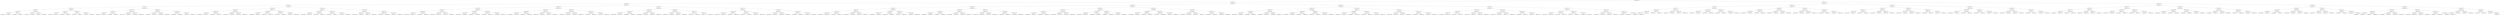 digraph G{
3727359 [label="Node{data=[7551, 7551]}"]
3727359 -> 803399547
803399547 [label="Node{data=[4433, 4433]}"]
803399547 -> 602924861
602924861 [label="Node{data=[2299, 2299]}"]
602924861 -> 245677865
245677865 [label="Node{data=[2044, 2044]}"]
245677865 -> 1218792997
1218792997 [label="Node{data=[817, 817]}"]
1218792997 -> 1891934581
1891934581 [label="Node{data=[740, 740]}"]
1891934581 -> 751724127
751724127 [label="Node{data=[732, 732]}"]
751724127 -> 121162008
121162008 [label="Node{data=[728, 728]}"]
121162008 -> 1703832508
1703832508 [label="Node{data=[726, 726]}"]
1703832508 -> 815051121
815051121 [label="Node{data=[720, 720]}"]
1703832508 -> 1865930146
1865930146 [label="Node{data=[727, 727]}"]
121162008 -> 772186453
772186453 [label="Node{data=[730, 730]}"]
772186453 -> 943979682
943979682 [label="Node{data=[729, 729]}"]
772186453 -> 768200162
768200162 [label="Node{data=[731, 731]}"]
751724127 -> 2088933180
2088933180 [label="Node{data=[736, 736]}"]
2088933180 -> 1737854448
1737854448 [label="Node{data=[734, 734]}"]
1737854448 -> 1083497292
1083497292 [label="Node{data=[733, 733]}"]
1737854448 -> 592554081
592554081 [label="Node{data=[735, 735]}"]
2088933180 -> 1266868288
1266868288 [label="Node{data=[738, 738]}"]
1266868288 -> 3346125
3346125 [label="Node{data=[737, 737]}"]
1266868288 -> 1721494332
1721494332 [label="Node{data=[739, 739]}"]
1891934581 -> 1210537262
1210537262 [label="Node{data=[809, 809]}"]
1210537262 -> 343616650
343616650 [label="Node{data=[778, 778]}"]
343616650 -> 203820462
203820462 [label="Node{data=[742, 742]}"]
203820462 -> 895337757
895337757 [label="Node{data=[741, 741]}"]
203820462 -> 1193375933
1193375933 [label="Node{data=[747, 747]}"]
343616650 -> 183702447
183702447 [label="Node{data=[785, 785]}"]
183702447 -> 914633762
914633762 [label="Node{data=[781, 781]}"]
183702447 -> 1839889090
1839889090 [label="Node{data=[808, 808]}"]
1210537262 -> 553784154
553784154 [label="Node{data=[813, 813]}"]
553784154 -> 863896254
863896254 [label="Node{data=[811, 811]}"]
863896254 -> 617354711
617354711 [label="Node{data=[810, 810]}"]
863896254 -> 437127142
437127142 [label="Node{data=[812, 812]}"]
553784154 -> 723996478
723996478 [label="Node{data=[815, 815]}"]
723996478 -> 1745867542
1745867542 [label="Node{data=[814, 814]}"]
723996478 -> 740888941
740888941 [label="Node{data=[816, 816]}"]
1218792997 -> 1190269497
1190269497 [label="Node{data=[1732, 1732]}"]
1190269497 -> 1472064358
1472064358 [label="Node{data=[1160, 1160]}"]
1472064358 -> 1094452708
1094452708 [label="Node{data=[821, 821]}"]
1094452708 -> 637191895
637191895 [label="Node{data=[819, 819]}"]
637191895 -> 1942973323
1942973323 [label="Node{data=[818, 818]}"]
637191895 -> 1259423823
1259423823 [label="Node{data=[820, 820]}"]
1094452708 -> 1780705260
1780705260 [label="Node{data=[846, 846]}"]
1780705260 -> 429705217
429705217 [label="Node{data=[826, 826]}"]
1780705260 -> 294091658
294091658 [label="Node{data=[849, 849]}"]
1472064358 -> 1351948997
1351948997 [label="Node{data=[1388, 1388]}"]
1351948997 -> 561515324
561515324 [label="Node{data=[1216, 1216]}"]
561515324 -> 1591411666
1591411666 [label="Node{data=[1172, 1172]}"]
561515324 -> 1957324968
1957324968 [label="Node{data=[1363, 1363]}"]
1351948997 -> 202442698
202442698 [label="Node{data=[1490, 1490]}"]
202442698 -> 1834077343
1834077343 [label="Node{data=[1439, 1439]}"]
202442698 -> 1804769140
1804769140 [label="Node{data=[1529, 1529]}"]
1190269497 -> 1289379206
1289379206 [label="Node{data=[2036, 2036]}"]
1289379206 -> 1215380608
1215380608 [label="Node{data=[2032, 2032]}"]
1215380608 -> 732378149
732378149 [label="Node{data=[1874, 1874]}"]
732378149 -> 1416707858
1416707858 [label="Node{data=[1808, 1808]}"]
732378149 -> 1247374967
1247374967 [label="Node{data=[2024, 2024]}"]
1215380608 -> 185454208
185454208 [label="Node{data=[2034, 2034]}"]
185454208 -> 429508056
429508056 [label="Node{data=[2033, 2033]}"]
185454208 -> 1154342998
1154342998 [label="Node{data=[2035, 2035]}"]
1289379206 -> 1164313710
1164313710 [label="Node{data=[2040, 2040]}"]
1164313710 -> 553302924
553302924 [label="Node{data=[2038, 2038]}"]
553302924 -> 2006588750
2006588750 [label="Node{data=[2037, 2037]}"]
553302924 -> 1560186043
1560186043 [label="Node{data=[2039, 2039]}"]
1164313710 -> 701408830
701408830 [label="Node{data=[2042, 2042]}"]
701408830 -> 1553813072
1553813072 [label="Node{data=[2041, 2041]}"]
701408830 -> 2068465888
2068465888 [label="Node{data=[2043, 2043]}"]
245677865 -> 1408862310
1408862310 [label="Node{data=[2085, 2085]}"]
1408862310 -> 265956209
265956209 [label="Node{data=[2060, 2060]}"]
265956209 -> 956504852
956504852 [label="Node{data=[2052, 2052]}"]
956504852 -> 271010204
271010204 [label="Node{data=[2048, 2048]}"]
271010204 -> 251812166
251812166 [label="Node{data=[2046, 2046]}"]
251812166 -> 1373469300
1373469300 [label="Node{data=[2045, 2045]}"]
251812166 -> 1889997024
1889997024 [label="Node{data=[2047, 2047]}"]
271010204 -> 1516686529
1516686529 [label="Node{data=[2050, 2050]}"]
1516686529 -> 1202939554
1202939554 [label="Node{data=[2049, 2049]}"]
1516686529 -> 2097658618
2097658618 [label="Node{data=[2051, 2051]}"]
956504852 -> 904893866
904893866 [label="Node{data=[2056, 2056]}"]
904893866 -> 1501779730
1501779730 [label="Node{data=[2054, 2054]}"]
1501779730 -> 98151670
98151670 [label="Node{data=[2053, 2053]}"]
1501779730 -> 1170802397
1170802397 [label="Node{data=[2055, 2055]}"]
904893866 -> 214075659
214075659 [label="Node{data=[2058, 2058]}"]
214075659 -> 1337619526
1337619526 [label="Node{data=[2057, 2057]}"]
214075659 -> 122478427
122478427 [label="Node{data=[2059, 2059]}"]
265956209 -> 180276865
180276865 [label="Node{data=[2077, 2077]}"]
180276865 -> 304911372
304911372 [label="Node{data=[2064, 2064]}"]
304911372 -> 245942859
245942859 [label="Node{data=[2062, 2062]}"]
245942859 -> 1870621378
1870621378 [label="Node{data=[2061, 2061]}"]
245942859 -> 323582826
323582826 [label="Node{data=[2063, 2063]}"]
304911372 -> 1706230267
1706230267 [label="Node{data=[2075, 2075]}"]
1706230267 -> 763454868
763454868 [label="Node{data=[2074, 2074]}"]
1706230267 -> 968631196
968631196 [label="Node{data=[2076, 2076]}"]
180276865 -> 1635159530
1635159530 [label="Node{data=[2081, 2081]}"]
1635159530 -> 473429222
473429222 [label="Node{data=[2079, 2079]}"]
473429222 -> 977051441
977051441 [label="Node{data=[2078, 2078]}"]
473429222 -> 1657072425
1657072425 [label="Node{data=[2080, 2080]}"]
1635159530 -> 931672902
931672902 [label="Node{data=[2083, 2083]}"]
931672902 -> 347828629
347828629 [label="Node{data=[2082, 2082]}"]
931672902 -> 1243652388
1243652388 [label="Node{data=[2084, 2084]}"]
1408862310 -> 259561194
259561194 [label="Node{data=[2132, 2132]}"]
259561194 -> 2040305216
2040305216 [label="Node{data=[2124, 2124]}"]
2040305216 -> 912553791
912553791 [label="Node{data=[2089, 2089]}"]
912553791 -> 2030225750
2030225750 [label="Node{data=[2087, 2087]}"]
2030225750 -> 847699802
847699802 [label="Node{data=[2086, 2086]}"]
2030225750 -> 792031708
792031708 [label="Node{data=[2088, 2088]}"]
912553791 -> 981280394
981280394 [label="Node{data=[2122, 2122]}"]
981280394 -> 1440350442
1440350442 [label="Node{data=[2108, 2108]}"]
981280394 -> 1361213700
1361213700 [label="Node{data=[2123, 2123]}"]
2040305216 -> 1427982701
1427982701 [label="Node{data=[2128, 2128]}"]
1427982701 -> 101153842
101153842 [label="Node{data=[2126, 2126]}"]
101153842 -> 56619336
56619336 [label="Node{data=[2125, 2125]}"]
101153842 -> 1098338942
1098338942 [label="Node{data=[2127, 2127]}"]
1427982701 -> 2124295452
2124295452 [label="Node{data=[2130, 2130]}"]
2124295452 -> 1128609809
1128609809 [label="Node{data=[2129, 2129]}"]
2124295452 -> 1072448640
1072448640 [label="Node{data=[2131, 2131]}"]
259561194 -> 1156781473
1156781473 [label="Node{data=[2140, 2140]}"]
1156781473 -> 1258956526
1258956526 [label="Node{data=[2136, 2136]}"]
1258956526 -> 560273966
560273966 [label="Node{data=[2134, 2134]}"]
560273966 -> 2087748294
2087748294 [label="Node{data=[2133, 2133]}"]
560273966 -> 552783604
552783604 [label="Node{data=[2135, 2135]}"]
1258956526 -> 987083090
987083090 [label="Node{data=[2138, 2138]}"]
987083090 -> 870873164
870873164 [label="Node{data=[2137, 2137]}"]
987083090 -> 1266068037
1266068037 [label="Node{data=[2139, 2139]}"]
1156781473 -> 2110085297
2110085297 [label="Node{data=[2282, 2282]}"]
2110085297 -> 1787640186
1787640186 [label="Node{data=[2204, 2204]}"]
1787640186 -> 450303615
450303615 [label="Node{data=[2199, 2199]}"]
1787640186 -> 1687004130
1687004130 [label="Node{data=[2259, 2259]}"]
2110085297 -> 861564690
861564690 [label="Node{data=[2297, 2297]}"]
861564690 -> 815777514
815777514 [label="Node{data=[2296, 2296]}"]
861564690 -> 316234344
316234344 [label="Node{data=[2298, 2298]}"]
602924861 -> 465725794
465725794 [label="Node{data=[3044, 3044]}"]
465725794 -> 2063644663
2063644663 [label="Node{data=[2932, 2932]}"]
2063644663 -> 904304363
904304363 [label="Node{data=[2794, 2794]}"]
904304363 -> 1840549925
1840549925 [label="Node{data=[2307, 2307]}"]
1840549925 -> 1698004360
1698004360 [label="Node{data=[2303, 2303]}"]
1698004360 -> 460640726
460640726 [label="Node{data=[2301, 2301]}"]
460640726 -> 446975389
446975389 [label="Node{data=[2300, 2300]}"]
460640726 -> 1406718804
1406718804 [label="Node{data=[2302, 2302]}"]
1698004360 -> 491728282
491728282 [label="Node{data=[2305, 2305]}"]
491728282 -> 537437572
537437572 [label="Node{data=[2304, 2304]}"]
491728282 -> 410569917
410569917 [label="Node{data=[2306, 2306]}"]
1840549925 -> 221245077
221245077 [label="Node{data=[2312, 2312]}"]
221245077 -> 1776820567
1776820567 [label="Node{data=[2309, 2309]}"]
1776820567 -> 212438379
212438379 [label="Node{data=[2308, 2308]}"]
1776820567 -> 1391113575
1391113575 [label="Node{data=[2310, 2310]}"]
221245077 -> 541303529
541303529 [label="Node{data=[2587, 2587]}"]
541303529 -> 143248687
143248687 [label="Node{data=[2370, 2370]}"]
541303529 -> 1208732544
1208732544 [label="Node{data=[2779, 2779]}"]
904304363 -> 1330454123
1330454123 [label="Node{data=[2890, 2890]}"]
1330454123 -> 1923398017
1923398017 [label="Node{data=[2836, 2836]}"]
1923398017 -> 880992847
880992847 [label="Node{data=[2834, 2834]}"]
880992847 -> 574843028
574843028 [label="Node{data=[2795, 2795]}"]
880992847 -> 89822449
89822449 [label="Node{data=[2835, 2835]}"]
1923398017 -> 1382374762
1382374762 [label="Node{data=[2888, 2888]}"]
1382374762 -> 1901481459
1901481459 [label="Node{data=[2860, 2860]}"]
1382374762 -> 1214811269
1214811269 [label="Node{data=[2889, 2889]}"]
1330454123 -> 432301157
432301157 [label="Node{data=[2928, 2928]}"]
432301157 -> 1639113786
1639113786 [label="Node{data=[2926, 2926]}"]
1639113786 -> 575149098
575149098 [label="Node{data=[2919, 2919]}"]
1639113786 -> 776517698
776517698 [label="Node{data=[2927, 2927]}"]
432301157 -> 345314978
345314978 [label="Node{data=[2930, 2930]}"]
345314978 -> 1651553086
1651553086 [label="Node{data=[2929, 2929]}"]
345314978 -> 16454174
16454174 [label="Node{data=[2931, 2931]}"]
2063644663 -> 1796878571
1796878571 [label="Node{data=[3028, 3028]}"]
1796878571 -> 1468406572
1468406572 [label="Node{data=[2940, 2940]}"]
1468406572 -> 814263201
814263201 [label="Node{data=[2936, 2936]}"]
814263201 -> 1748706380
1748706380 [label="Node{data=[2934, 2934]}"]
1748706380 -> 1377619144
1377619144 [label="Node{data=[2933, 2933]}"]
1748706380 -> 899998428
899998428 [label="Node{data=[2935, 2935]}"]
814263201 -> 1074037354
1074037354 [label="Node{data=[2938, 2938]}"]
1074037354 -> 1898760034
1898760034 [label="Node{data=[2937, 2937]}"]
1074037354 -> 1172451075
1172451075 [label="Node{data=[2939, 2939]}"]
1468406572 -> 1472370529
1472370529 [label="Node{data=[2990, 2990]}"]
1472370529 -> 858867745
858867745 [label="Node{data=[2948, 2948]}"]
858867745 -> 615616242
615616242 [label="Node{data=[2941, 2941]}"]
858867745 -> 1887385424
1887385424 [label="Node{data=[2982, 2982]}"]
1472370529 -> 868601761
868601761 [label="Node{data=[3026, 3026]}"]
868601761 -> 168622520
168622520 [label="Node{data=[3017, 3017]}"]
868601761 -> 585248789
585248789 [label="Node{data=[3027, 3027]}"]
1796878571 -> 724457134
724457134 [label="Node{data=[3036, 3036]}"]
724457134 -> 915094701
915094701 [label="Node{data=[3032, 3032]}"]
915094701 -> 1537725181
1537725181 [label="Node{data=[3030, 3030]}"]
1537725181 -> 1752572676
1752572676 [label="Node{data=[3029, 3029]}"]
1537725181 -> 825525122
825525122 [label="Node{data=[3031, 3031]}"]
915094701 -> 1588969309
1588969309 [label="Node{data=[3034, 3034]}"]
1588969309 -> 1004580428
1004580428 [label="Node{data=[3033, 3033]}"]
1588969309 -> 1658311735
1658311735 [label="Node{data=[3035, 3035]}"]
724457134 -> 2003465084
2003465084 [label="Node{data=[3040, 3040]}"]
2003465084 -> 72770971
72770971 [label="Node{data=[3038, 3038]}"]
72770971 -> 981088659
981088659 [label="Node{data=[3037, 3037]}"]
72770971 -> 1716532359
1716532359 [label="Node{data=[3039, 3039]}"]
2003465084 -> 1116031650
1116031650 [label="Node{data=[3042, 3042]}"]
1116031650 -> 1967691220
1967691220 [label="Node{data=[3041, 3041]}"]
1116031650 -> 513117263
513117263 [label="Node{data=[3043, 3043]}"]
465725794 -> 2030466838
2030466838 [label="Node{data=[3777, 3777]}"]
2030466838 -> 289338062
289338062 [label="Node{data=[3060, 3060]}"]
289338062 -> 552153864
552153864 [label="Node{data=[3052, 3052]}"]
552153864 -> 313271470
313271470 [label="Node{data=[3048, 3048]}"]
313271470 -> 1482186538
1482186538 [label="Node{data=[3046, 3046]}"]
1482186538 -> 1050050157
1050050157 [label="Node{data=[3045, 3045]}"]
1482186538 -> 1460566980
1460566980 [label="Node{data=[3047, 3047]}"]
313271470 -> 620018911
620018911 [label="Node{data=[3050, 3050]}"]
620018911 -> 1053754980
1053754980 [label="Node{data=[3049, 3049]}"]
620018911 -> 858223302
858223302 [label="Node{data=[3051, 3051]}"]
552153864 -> 391376701
391376701 [label="Node{data=[3056, 3056]}"]
391376701 -> 373341004
373341004 [label="Node{data=[3054, 3054]}"]
373341004 -> 1358586822
1358586822 [label="Node{data=[3053, 3053]}"]
373341004 -> 1489214045
1489214045 [label="Node{data=[3055, 3055]}"]
391376701 -> 1348578431
1348578431 [label="Node{data=[3058, 3058]}"]
1348578431 -> 1139337188
1139337188 [label="Node{data=[3057, 3057]}"]
1348578431 -> 1083136012
1083136012 [label="Node{data=[3059, 3059]}"]
289338062 -> 73016114
73016114 [label="Node{data=[3769, 3769]}"]
73016114 -> 1493530002
1493530002 [label="Node{data=[3391, 3391]}"]
1493530002 -> 1574334097
1574334097 [label="Node{data=[3172, 3172]}"]
1574334097 -> 1730351647
1730351647 [label="Node{data=[3061, 3061]}"]
1574334097 -> 850787962
850787962 [label="Node{data=[3238, 3238]}"]
1493530002 -> 1080996955
1080996955 [label="Node{data=[3513, 3513]}"]
1080996955 -> 774043681
774043681 [label="Node{data=[3483, 3483]}"]
1080996955 -> 1366209552
1366209552 [label="Node{data=[3768, 3768]}"]
73016114 -> 1286985321
1286985321 [label="Node{data=[3773, 3773]}"]
1286985321 -> 2035052488
2035052488 [label="Node{data=[3771, 3771]}"]
2035052488 -> 1075209008
1075209008 [label="Node{data=[3770, 3770]}"]
2035052488 -> 1694273814
1694273814 [label="Node{data=[3772, 3772]}"]
1286985321 -> 110626174
110626174 [label="Node{data=[3775, 3775]}"]
110626174 -> 472913994
472913994 [label="Node{data=[3774, 3774]}"]
110626174 -> 1875699487
1875699487 [label="Node{data=[3776, 3776]}"]
2030466838 -> 1865990097
1865990097 [label="Node{data=[4131, 4131]}"]
1865990097 -> 692970685
692970685 [label="Node{data=[3927, 3927]}"]
692970685 -> 899898262
899898262 [label="Node{data=[3781, 3781]}"]
899898262 -> 1029682722
1029682722 [label="Node{data=[3779, 3779]}"]
1029682722 -> 397623407
397623407 [label="Node{data=[3778, 3778]}"]
1029682722 -> 1369253416
1369253416 [label="Node{data=[3780, 3780]}"]
899898262 -> 2127411302
2127411302 [label="Node{data=[3811, 3811]}"]
2127411302 -> 1055129403
1055129403 [label="Node{data=[3801, 3801]}"]
2127411302 -> 870211760
870211760 [label="Node{data=[3836, 3836]}"]
692970685 -> 197831813
197831813 [label="Node{data=[4127, 4127]}"]
197831813 -> 416758546
416758546 [label="Node{data=[4123, 4123]}"]
416758546 -> 963384596
963384596 [label="Node{data=[4115, 4115]}"]
416758546 -> 2037852521
2037852521 [label="Node{data=[4126, 4126]}"]
197831813 -> 654777414
654777414 [label="Node{data=[4129, 4129]}"]
654777414 -> 103398431
103398431 [label="Node{data=[4128, 4128]}"]
654777414 -> 1605684603
1605684603 [label="Node{data=[4130, 4130]}"]
1865990097 -> 533240709
533240709 [label="Node{data=[4425, 4425]}"]
533240709 -> 3297558
3297558 [label="Node{data=[4407, 4407]}"]
3297558 -> 1269881931
1269881931 [label="Node{data=[4184, 4184]}"]
1269881931 -> 848699219
848699219 [label="Node{data=[4169, 4169]}"]
1269881931 -> 1775873591
1775873591 [label="Node{data=[4217, 4217]}"]
3297558 -> 2079451387
2079451387 [label="Node{data=[4423, 4423]}"]
2079451387 -> 913191242
913191242 [label="Node{data=[4422, 4422]}"]
2079451387 -> 872467539
872467539 [label="Node{data=[4424, 4424]}"]
533240709 -> 277636338
277636338 [label="Node{data=[4429, 4429]}"]
277636338 -> 1691283496
1691283496 [label="Node{data=[4427, 4427]}"]
1691283496 -> 602765722
602765722 [label="Node{data=[4426, 4426]}"]
1691283496 -> 289233888
289233888 [label="Node{data=[4428, 4428]}"]
277636338 -> 1650788033
1650788033 [label="Node{data=[4431, 4431]}"]
1650788033 -> 1899619605
1899619605 [label="Node{data=[4430, 4430]}"]
1650788033 -> 969962241
969962241 [label="Node{data=[4432, 4432]}"]
803399547 -> 1120521600
1120521600 [label="Node{data=[6653, 6653]}"]
1120521600 -> 139495446
139495446 [label="Node{data=[6059, 6059]}"]
139495446 -> 914347332
914347332 [label="Node{data=[6027, 6027]}"]
914347332 -> 210624753
210624753 [label="Node{data=[5543, 5543]}"]
210624753 -> 10787117
10787117 [label="Node{data=[4748, 4748]}"]
10787117 -> 205041943
205041943 [label="Node{data=[4437, 4437]}"]
205041943 -> 1143308321
1143308321 [label="Node{data=[4435, 4435]}"]
1143308321 -> 659319356
659319356 [label="Node{data=[4434, 4434]}"]
1143308321 -> 50717193
50717193 [label="Node{data=[4436, 4436]}"]
205041943 -> 1258048375
1258048375 [label="Node{data=[4439, 4439]}"]
1258048375 -> 582024833
582024833 [label="Node{data=[4438, 4438]}"]
1258048375 -> 1718189409
1718189409 [label="Node{data=[4743, 4743]}"]
10787117 -> 1255198223
1255198223 [label="Node{data=[5378, 5378]}"]
1255198223 -> 1650426833
1650426833 [label="Node{data=[4923, 4923]}"]
1650426833 -> 1195257325
1195257325 [label="Node{data=[4903, 4903]}"]
1650426833 -> 1787937310
1787937310 [label="Node{data=[4986, 4986]}"]
1255198223 -> 645777909
645777909 [label="Node{data=[5472, 5472]}"]
645777909 -> 941791200
941791200 [label="Node{data=[5458, 5458]}"]
645777909 -> 239440972
239440972 [label="Node{data=[5487, 5487]}"]
210624753 -> 1788884648
1788884648 [label="Node{data=[6019, 6019]}"]
1788884648 -> 584743016
584743016 [label="Node{data=[5940, 5940]}"]
584743016 -> 250308164
250308164 [label="Node{data=[5557, 5557]}"]
250308164 -> 749630497
749630497 [label="Node{data=[5550, 5550]}"]
250308164 -> 1196425834
1196425834 [label="Node{data=[5934, 5934]}"]
584743016 -> 909650896
909650896 [label="Node{data=[5970, 5970]}"]
909650896 -> 1672786453
1672786453 [label="Node{data=[5967, 5967]}"]
909650896 -> 1013239102
1013239102 [label="Node{data=[5995, 5995]}"]
1788884648 -> 2078329738
2078329738 [label="Node{data=[6023, 6023]}"]
2078329738 -> 208734605
208734605 [label="Node{data=[6021, 6021]}"]
208734605 -> 1251157516
1251157516 [label="Node{data=[6020, 6020]}"]
208734605 -> 1342447453
1342447453 [label="Node{data=[6022, 6022]}"]
2078329738 -> 767894092
767894092 [label="Node{data=[6025, 6025]}"]
767894092 -> 704408344
704408344 [label="Node{data=[6024, 6024]}"]
767894092 -> 2056035181
2056035181 [label="Node{data=[6026, 6026]}"]
914347332 -> 176332182
176332182 [label="Node{data=[6043, 6043]}"]
176332182 -> 248584648
248584648 [label="Node{data=[6035, 6035]}"]
248584648 -> 1144985505
1144985505 [label="Node{data=[6031, 6031]}"]
1144985505 -> 1517730744
1517730744 [label="Node{data=[6029, 6029]}"]
1517730744 -> 1149694797
1149694797 [label="Node{data=[6028, 6028]}"]
1517730744 -> 1109372236
1109372236 [label="Node{data=[6030, 6030]}"]
1144985505 -> 2116106417
2116106417 [label="Node{data=[6033, 6033]}"]
2116106417 -> 291895222
291895222 [label="Node{data=[6032, 6032]}"]
2116106417 -> 1653240396
1653240396 [label="Node{data=[6034, 6034]}"]
248584648 -> 1564530332
1564530332 [label="Node{data=[6039, 6039]}"]
1564530332 -> 710117685
710117685 [label="Node{data=[6037, 6037]}"]
710117685 -> 347407246
347407246 [label="Node{data=[6036, 6036]}"]
710117685 -> 622598982
622598982 [label="Node{data=[6038, 6038]}"]
1564530332 -> 2125716815
2125716815 [label="Node{data=[6041, 6041]}"]
2125716815 -> 1218439565
1218439565 [label="Node{data=[6040, 6040]}"]
2125716815 -> 1946827363
1946827363 [label="Node{data=[6042, 6042]}"]
176332182 -> 822729103
822729103 [label="Node{data=[6051, 6051]}"]
822729103 -> 1370501956
1370501956 [label="Node{data=[6047, 6047]}"]
1370501956 -> 1725197182
1725197182 [label="Node{data=[6045, 6045]}"]
1725197182 -> 1126730981
1126730981 [label="Node{data=[6044, 6044]}"]
1725197182 -> 1007874222
1007874222 [label="Node{data=[6046, 6046]}"]
1370501956 -> 1827196539
1827196539 [label="Node{data=[6049, 6049]}"]
1827196539 -> 690145027
690145027 [label="Node{data=[6048, 6048]}"]
1827196539 -> 787102054
787102054 [label="Node{data=[6050, 6050]}"]
822729103 -> 97921941
97921941 [label="Node{data=[6055, 6055]}"]
97921941 -> 803714626
803714626 [label="Node{data=[6053, 6053]}"]
803714626 -> 272791138
272791138 [label="Node{data=[6052, 6052]}"]
803714626 -> 1864125445
1864125445 [label="Node{data=[6054, 6054]}"]
97921941 -> 1537366256
1537366256 [label="Node{data=[6057, 6057]}"]
1537366256 -> 1239789664
1239789664 [label="Node{data=[6056, 6056]}"]
1537366256 -> 1251425880
1251425880 [label="Node{data=[6058, 6058]}"]
139495446 -> 1206267755
1206267755 [label="Node{data=[6557, 6557]}"]
1206267755 -> 239770303
239770303 [label="Node{data=[6466, 6466]}"]
239770303 -> 1791516070
1791516070 [label="Node{data=[6458, 6458]}"]
1791516070 -> 425642841
425642841 [label="Node{data=[6454, 6454]}"]
425642841 -> 1874145902
1874145902 [label="Node{data=[6135, 6135]}"]
1874145902 -> 904974917
904974917 [label="Node{data=[6060, 6060]}"]
1874145902 -> 503159856
503159856 [label="Node{data=[6137, 6137]}"]
425642841 -> 1922472149
1922472149 [label="Node{data=[6456, 6456]}"]
1922472149 -> 888599211
888599211 [label="Node{data=[6455, 6455]}"]
1922472149 -> 120024202
120024202 [label="Node{data=[6457, 6457]}"]
1791516070 -> 1992981570
1992981570 [label="Node{data=[6462, 6462]}"]
1992981570 -> 811340414
811340414 [label="Node{data=[6460, 6460]}"]
811340414 -> 868011380
868011380 [label="Node{data=[6459, 6459]}"]
811340414 -> 256095413
256095413 [label="Node{data=[6461, 6461]}"]
1992981570 -> 709812595
709812595 [label="Node{data=[6464, 6464]}"]
709812595 -> 2060573094
2060573094 [label="Node{data=[6463, 6463]}"]
709812595 -> 802389221
802389221 [label="Node{data=[6465, 6465]}"]
239770303 -> 1034388406
1034388406 [label="Node{data=[6549, 6549]}"]
1034388406 -> 1614784520
1614784520 [label="Node{data=[6470, 6470]}"]
1614784520 -> 341266752
341266752 [label="Node{data=[6468, 6468]}"]
341266752 -> 550974331
550974331 [label="Node{data=[6467, 6467]}"]
341266752 -> 569159396
569159396 [label="Node{data=[6469, 6469]}"]
1614784520 -> 1007566137
1007566137 [label="Node{data=[6547, 6547]}"]
1007566137 -> 310224553
310224553 [label="Node{data=[6546, 6546]}"]
1007566137 -> 187171702
187171702 [label="Node{data=[6548, 6548]}"]
1034388406 -> 1341593465
1341593465 [label="Node{data=[6553, 6553]}"]
1341593465 -> 48041035
48041035 [label="Node{data=[6551, 6551]}"]
48041035 -> 2104146519
2104146519 [label="Node{data=[6550, 6550]}"]
48041035 -> 907162943
907162943 [label="Node{data=[6552, 6552]}"]
1341593465 -> 1101635675
1101635675 [label="Node{data=[6555, 6555]}"]
1101635675 -> 729568113
729568113 [label="Node{data=[6554, 6554]}"]
1101635675 -> 65862731
65862731 [label="Node{data=[6556, 6556]}"]
1206267755 -> 619748036
619748036 [label="Node{data=[6604, 6604]}"]
619748036 -> 685198713
685198713 [label="Node{data=[6596, 6596]}"]
685198713 -> 1635345609
1635345609 [label="Node{data=[6592, 6592]}"]
1635345609 -> 93573641
93573641 [label="Node{data=[6590, 6590]}"]
93573641 -> 622153413
622153413 [label="Node{data=[6558, 6558]}"]
93573641 -> 935027611
935027611 [label="Node{data=[6591, 6591]}"]
1635345609 -> 500041353
500041353 [label="Node{data=[6594, 6594]}"]
500041353 -> 106335395
106335395 [label="Node{data=[6593, 6593]}"]
500041353 -> 154831306
154831306 [label="Node{data=[6595, 6595]}"]
685198713 -> 1710331085
1710331085 [label="Node{data=[6600, 6600]}"]
1710331085 -> 149302452
149302452 [label="Node{data=[6598, 6598]}"]
149302452 -> 979868319
979868319 [label="Node{data=[6597, 6597]}"]
149302452 -> 1741566144
1741566144 [label="Node{data=[6599, 6599]}"]
1710331085 -> 242255624
242255624 [label="Node{data=[6602, 6602]}"]
242255624 -> 927631870
927631870 [label="Node{data=[6601, 6601]}"]
242255624 -> 838815466
838815466 [label="Node{data=[6603, 6603]}"]
619748036 -> 656482341
656482341 [label="Node{data=[6645, 6645]}"]
656482341 -> 769895182
769895182 [label="Node{data=[6608, 6608]}"]
769895182 -> 1309000245
1309000245 [label="Node{data=[6606, 6606]}"]
1309000245 -> 96886017
96886017 [label="Node{data=[6605, 6605]}"]
1309000245 -> 734557588
734557588 [label="Node{data=[6607, 6607]}"]
769895182 -> 465768504
465768504 [label="Node{data=[6643, 6643]}"]
465768504 -> 2075622687
2075622687 [label="Node{data=[6642, 6642]}"]
465768504 -> 1286478141
1286478141 [label="Node{data=[6644, 6644]}"]
656482341 -> 614642153
614642153 [label="Node{data=[6649, 6649]}"]
614642153 -> 660813717
660813717 [label="Node{data=[6647, 6647]}"]
660813717 -> 1736239587
1736239587 [label="Node{data=[6646, 6646]}"]
660813717 -> 1537700800
1537700800 [label="Node{data=[6648, 6648]}"]
614642153 -> 1782299812
1782299812 [label="Node{data=[6651, 6651]}"]
1782299812 -> 1423634921
1423634921 [label="Node{data=[6650, 6650]}"]
1782299812 -> 1416182112
1416182112 [label="Node{data=[6652, 6652]}"]
1120521600 -> 883976542
883976542 [label="Node{data=[7365, 7365]}"]
883976542 -> 64564720
64564720 [label="Node{data=[6844, 6844]}"]
64564720 -> 1036763
1036763 [label="Node{data=[6828, 6828]}"]
1036763 -> 489704067
489704067 [label="Node{data=[6661, 6661]}"]
489704067 -> 712850146
712850146 [label="Node{data=[6657, 6657]}"]
712850146 -> 1619076336
1619076336 [label="Node{data=[6655, 6655]}"]
1619076336 -> 511615026
511615026 [label="Node{data=[6654, 6654]}"]
1619076336 -> 17143084
17143084 [label="Node{data=[6656, 6656]}"]
712850146 -> 1114379716
1114379716 [label="Node{data=[6659, 6659]}"]
1114379716 -> 732106717
732106717 [label="Node{data=[6658, 6658]}"]
1114379716 -> 1077368235
1077368235 [label="Node{data=[6660, 6660]}"]
489704067 -> 1840645236
1840645236 [label="Node{data=[6665, 6665]}"]
1840645236 -> 1339489843
1339489843 [label="Node{data=[6663, 6663]}"]
1339489843 -> 2092490227
2092490227 [label="Node{data=[6662, 6662]}"]
1339489843 -> 114836930
114836930 [label="Node{data=[6664, 6664]}"]
1840645236 -> 1536189641
1536189641 [label="Node{data=[6667, 6667]}"]
1536189641 -> 600780526
600780526 [label="Node{data=[6666, 6666]}"]
1536189641 -> 421672993
421672993 [label="Node{data=[6827, 6827]}"]
1036763 -> 1569753234
1569753234 [label="Node{data=[6836, 6836]}"]
1569753234 -> 100534725
100534725 [label="Node{data=[6832, 6832]}"]
100534725 -> 1595731914
1595731914 [label="Node{data=[6830, 6830]}"]
1595731914 -> 1467430712
1467430712 [label="Node{data=[6829, 6829]}"]
1595731914 -> 251322716
251322716 [label="Node{data=[6831, 6831]}"]
100534725 -> 2076139879
2076139879 [label="Node{data=[6834, 6834]}"]
2076139879 -> 1130738533
1130738533 [label="Node{data=[6833, 6833]}"]
2076139879 -> 767922886
767922886 [label="Node{data=[6835, 6835]}"]
1569753234 -> 1953265187
1953265187 [label="Node{data=[6840, 6840]}"]
1953265187 -> 1951958416
1951958416 [label="Node{data=[6838, 6838]}"]
1951958416 -> 440987365
440987365 [label="Node{data=[6837, 6837]}"]
1951958416 -> 463080648
463080648 [label="Node{data=[6839, 6839]}"]
1953265187 -> 215006454
215006454 [label="Node{data=[6842, 6842]}"]
215006454 -> 1008000249
1008000249 [label="Node{data=[6841, 6841]}"]
215006454 -> 1643520600
1643520600 [label="Node{data=[6843, 6843]}"]
64564720 -> 717328098
717328098 [label="Node{data=[7349, 7349]}"]
717328098 -> 603959360
603959360 [label="Node{data=[7341, 7341]}"]
603959360 -> 966153170
966153170 [label="Node{data=[6882, 6882]}"]
966153170 -> 1763852890
1763852890 [label="Node{data=[6846, 6846]}"]
1763852890 -> 1337095938
1337095938 [label="Node{data=[6845, 6845]}"]
1763852890 -> 286368516
286368516 [label="Node{data=[6847, 6847]}"]
966153170 -> 437414455
437414455 [label="Node{data=[7339, 7339]}"]
437414455 -> 1641663421
1641663421 [label="Node{data=[7338, 7338]}"]
437414455 -> 1032829667
1032829667 [label="Node{data=[7340, 7340]}"]
603959360 -> 555362261
555362261 [label="Node{data=[7345, 7345]}"]
555362261 -> 684765715
684765715 [label="Node{data=[7343, 7343]}"]
684765715 -> 125501591
125501591 [label="Node{data=[7342, 7342]}"]
684765715 -> 1206118969
1206118969 [label="Node{data=[7344, 7344]}"]
555362261 -> 926370207
926370207 [label="Node{data=[7347, 7347]}"]
926370207 -> 442119488
442119488 [label="Node{data=[7346, 7346]}"]
926370207 -> 1165680932
1165680932 [label="Node{data=[7348, 7348]}"]
717328098 -> 496003472
496003472 [label="Node{data=[7357, 7357]}"]
496003472 -> 283553804
283553804 [label="Node{data=[7353, 7353]}"]
283553804 -> 1532847973
1532847973 [label="Node{data=[7351, 7351]}"]
1532847973 -> 1228721899
1228721899 [label="Node{data=[7350, 7350]}"]
1532847973 -> 1476321973
1476321973 [label="Node{data=[7352, 7352]}"]
283553804 -> 1916620438
1916620438 [label="Node{data=[7355, 7355]}"]
1916620438 -> 1114335739
1114335739 [label="Node{data=[7354, 7354]}"]
1916620438 -> 1829747915
1829747915 [label="Node{data=[7356, 7356]}"]
496003472 -> 1304694933
1304694933 [label="Node{data=[7361, 7361]}"]
1304694933 -> 1427484229
1427484229 [label="Node{data=[7359, 7359]}"]
1427484229 -> 1277698477
1277698477 [label="Node{data=[7358, 7358]}"]
1427484229 -> 1557214471
1557214471 [label="Node{data=[7360, 7360]}"]
1304694933 -> 838653616
838653616 [label="Node{data=[7363, 7363]}"]
838653616 -> 1239621964
1239621964 [label="Node{data=[7362, 7362]}"]
838653616 -> 1145787540
1145787540 [label="Node{data=[7364, 7364]}"]
883976542 -> 291973143
291973143 [label="Node{data=[7402, 7402]}"]
291973143 -> 1182348765
1182348765 [label="Node{data=[7386, 7386]}"]
1182348765 -> 373331231
373331231 [label="Node{data=[7373, 7373]}"]
373331231 -> 145857719
145857719 [label="Node{data=[7369, 7369]}"]
145857719 -> 549337638
549337638 [label="Node{data=[7367, 7367]}"]
549337638 -> 803611697
803611697 [label="Node{data=[7366, 7366]}"]
549337638 -> 1033675967
1033675967 [label="Node{data=[7368, 7368]}"]
145857719 -> 969720735
969720735 [label="Node{data=[7371, 7371]}"]
969720735 -> 1760735626
1760735626 [label="Node{data=[7370, 7370]}"]
969720735 -> 1982580489
1982580489 [label="Node{data=[7372, 7372]}"]
373331231 -> 785005615
785005615 [label="Node{data=[7382, 7382]}"]
785005615 -> 1908785746
1908785746 [label="Node{data=[7380, 7380]}"]
1908785746 -> 214323969
214323969 [label="Node{data=[7374, 7374]}"]
1908785746 -> 612224543
612224543 [label="Node{data=[7381, 7381]}"]
785005615 -> 1537848827
1537848827 [label="Node{data=[7384, 7384]}"]
1537848827 -> 69286798
69286798 [label="Node{data=[7383, 7383]}"]
1537848827 -> 977354320
977354320 [label="Node{data=[7385, 7385]}"]
1182348765 -> 1879441969
1879441969 [label="Node{data=[7394, 7394]}"]
1879441969 -> 1712744359
1712744359 [label="Node{data=[7390, 7390]}"]
1712744359 -> 1810292128
1810292128 [label="Node{data=[7388, 7388]}"]
1810292128 -> 1483136306
1483136306 [label="Node{data=[7387, 7387]}"]
1810292128 -> 405883781
405883781 [label="Node{data=[7389, 7389]}"]
1712744359 -> 1305427067
1305427067 [label="Node{data=[7392, 7392]}"]
1305427067 -> 278524863
278524863 [label="Node{data=[7391, 7391]}"]
1305427067 -> 2121802707
2121802707 [label="Node{data=[7393, 7393]}"]
1879441969 -> 1820799738
1820799738 [label="Node{data=[7398, 7398]}"]
1820799738 -> 1478490101
1478490101 [label="Node{data=[7396, 7396]}"]
1478490101 -> 121955138
121955138 [label="Node{data=[7395, 7395]}"]
1478490101 -> 941436610
941436610 [label="Node{data=[7397, 7397]}"]
1820799738 -> 1834535897
1834535897 [label="Node{data=[7400, 7400]}"]
1834535897 -> 1256139224
1256139224 [label="Node{data=[7399, 7399]}"]
1834535897 -> 1780587826
1780587826 [label="Node{data=[7401, 7401]}"]
291973143 -> 991675786
991675786 [label="Node{data=[7418, 7418]}"]
991675786 -> 272025395
272025395 [label="Node{data=[7410, 7410]}"]
272025395 -> 596950276
596950276 [label="Node{data=[7406, 7406]}"]
596950276 -> 1161460809
1161460809 [label="Node{data=[7404, 7404]}"]
1161460809 -> 552130289
552130289 [label="Node{data=[7403, 7403]}"]
1161460809 -> 104960640
104960640 [label="Node{data=[7405, 7405]}"]
596950276 -> 12284881
12284881 [label="Node{data=[7408, 7408]}"]
12284881 -> 385191867
385191867 [label="Node{data=[7407, 7407]}"]
12284881 -> 1884064970
1884064970 [label="Node{data=[7409, 7409]}"]
272025395 -> 2056508881
2056508881 [label="Node{data=[7414, 7414]}"]
2056508881 -> 569185449
569185449 [label="Node{data=[7412, 7412]}"]
569185449 -> 467656568
467656568 [label="Node{data=[7411, 7411]}"]
569185449 -> 258026005
258026005 [label="Node{data=[7413, 7413]}"]
2056508881 -> 1798855541
1798855541 [label="Node{data=[7416, 7416]}"]
1798855541 -> 582570727
582570727 [label="Node{data=[7415, 7415]}"]
1798855541 -> 1199074775
1199074775 [label="Node{data=[7417, 7417]}"]
991675786 -> 1104135855
1104135855 [label="Node{data=[7543, 7543]}"]
1104135855 -> 1745214992
1745214992 [label="Node{data=[7539, 7539]}"]
1745214992 -> 12818333
12818333 [label="Node{data=[7537, 7537]}"]
12818333 -> 80823431
80823431 [label="Node{data=[7464, 7464]}"]
12818333 -> 991170572
991170572 [label="Node{data=[7538, 7538]}"]
1745214992 -> 2108140576
2108140576 [label="Node{data=[7541, 7541]}"]
2108140576 -> 1631892342
1631892342 [label="Node{data=[7540, 7540]}"]
2108140576 -> 1874802341
1874802341 [label="Node{data=[7542, 7542]}"]
1104135855 -> 1949359918
1949359918 [label="Node{data=[7547, 7547]}"]
1949359918 -> 876002084
876002084 [label="Node{data=[7545, 7545]}"]
876002084 -> 1890415063
1890415063 [label="Node{data=[7544, 7544]}"]
876002084 -> 1714518905
1714518905 [label="Node{data=[7546, 7546]}"]
1949359918 -> 336204094
336204094 [label="Node{data=[7549, 7549]}"]
336204094 -> 367294208
367294208 [label="Node{data=[7548, 7548]}"]
336204094 -> 240947106
240947106 [label="Node{data=[7550, 7550]}"]
3727359 -> 1666963363
1666963363 [label="Node{data=[9177, 9177]}"]
1666963363 -> 656189719
656189719 [label="Node{data=[9113, 9113]}"]
656189719 -> 301368963
301368963 [label="Node{data=[9081, 9081]}"]
301368963 -> 2067606144
2067606144 [label="Node{data=[7585, 7585]}"]
2067606144 -> 1189481611
1189481611 [label="Node{data=[7577, 7577]}"]
1189481611 -> 74465617
74465617 [label="Node{data=[7558, 7558]}"]
74465617 -> 563547586
563547586 [label="Node{data=[7553, 7553]}"]
563547586 -> 862739034
862739034 [label="Node{data=[7552, 7552]}"]
563547586 -> 1167624936
1167624936 [label="Node{data=[7554, 7554]}"]
74465617 -> 1139028419
1139028419 [label="Node{data=[7575, 7575]}"]
1139028419 -> 1510268256
1510268256 [label="Node{data=[7574, 7574]}"]
1139028419 -> 200008432
200008432 [label="Node{data=[7576, 7576]}"]
1189481611 -> 178644655
178644655 [label="Node{data=[7581, 7581]}"]
178644655 -> 1756214289
1756214289 [label="Node{data=[7579, 7579]}"]
1756214289 -> 339647417
339647417 [label="Node{data=[7578, 7578]}"]
1756214289 -> 1083578284
1083578284 [label="Node{data=[7580, 7580]}"]
178644655 -> 1705181583
1705181583 [label="Node{data=[7583, 7583]}"]
1705181583 -> 1613446166
1613446166 [label="Node{data=[7582, 7582]}"]
1705181583 -> 11047161
11047161 [label="Node{data=[7584, 7584]}"]
2067606144 -> 1895029815
1895029815 [label="Node{data=[7654, 7654]}"]
1895029815 -> 220271839
220271839 [label="Node{data=[7650, 7650]}"]
220271839 -> 877871841
877871841 [label="Node{data=[7648, 7648]}"]
877871841 -> 1891120074
1891120074 [label="Node{data=[7615, 7615]}"]
877871841 -> 516184974
516184974 [label="Node{data=[7649, 7649]}"]
220271839 -> 465970021
465970021 [label="Node{data=[7652, 7652]}"]
465970021 -> 892087990
892087990 [label="Node{data=[7651, 7651]}"]
465970021 -> 71007674
71007674 [label="Node{data=[7653, 7653]}"]
1895029815 -> 949968536
949968536 [label="Node{data=[7658, 7658]}"]
949968536 -> 308842469
308842469 [label="Node{data=[7656, 7656]}"]
308842469 -> 1189431936
1189431936 [label="Node{data=[7655, 7655]}"]
308842469 -> 426518859
426518859 [label="Node{data=[7657, 7657]}"]
949968536 -> 1539690336
1539690336 [label="Node{data=[7901, 7901]}"]
1539690336 -> 226784346
226784346 [label="Node{data=[7659, 7659]}"]
1539690336 -> 1641647648
1641647648 [label="Node{data=[8021, 8021]}"]
301368963 -> 419939617
419939617 [label="Node{data=[9097, 9097]}"]
419939617 -> 1825355694
1825355694 [label="Node{data=[9089, 9089]}"]
1825355694 -> 1120155849
1120155849 [label="Node{data=[9085, 9085]}"]
1120155849 -> 1866536511
1866536511 [label="Node{data=[9083, 9083]}"]
1866536511 -> 1212741691
1212741691 [label="Node{data=[9082, 9082]}"]
1866536511 -> 1093683035
1093683035 [label="Node{data=[9084, 9084]}"]
1120155849 -> 575749572
575749572 [label="Node{data=[9087, 9087]}"]
575749572 -> 1170614111
1170614111 [label="Node{data=[9086, 9086]}"]
575749572 -> 1245742844
1245742844 [label="Node{data=[9088, 9088]}"]
1825355694 -> 159980144
159980144 [label="Node{data=[9093, 9093]}"]
159980144 -> 580757912
580757912 [label="Node{data=[9091, 9091]}"]
580757912 -> 1444253259
1444253259 [label="Node{data=[9090, 9090]}"]
580757912 -> 405574931
405574931 [label="Node{data=[9092, 9092]}"]
159980144 -> 1505187580
1505187580 [label="Node{data=[9095, 9095]}"]
1505187580 -> 380237115
380237115 [label="Node{data=[9094, 9094]}"]
1505187580 -> 1815365235
1815365235 [label="Node{data=[9096, 9096]}"]
419939617 -> 281858795
281858795 [label="Node{data=[9105, 9105]}"]
281858795 -> 1940879032
1940879032 [label="Node{data=[9101, 9101]}"]
1940879032 -> 720782811
720782811 [label="Node{data=[9099, 9099]}"]
720782811 -> 1690274088
1690274088 [label="Node{data=[9098, 9098]}"]
720782811 -> 303187166
303187166 [label="Node{data=[9100, 9100]}"]
1940879032 -> 444656274
444656274 [label="Node{data=[9103, 9103]}"]
444656274 -> 37796996
37796996 [label="Node{data=[9102, 9102]}"]
444656274 -> 447648557
447648557 [label="Node{data=[9104, 9104]}"]
281858795 -> 437911570
437911570 [label="Node{data=[9109, 9109]}"]
437911570 -> 122924473
122924473 [label="Node{data=[9107, 9107]}"]
122924473 -> 7374155
7374155 [label="Node{data=[9106, 9106]}"]
122924473 -> 1856588179
1856588179 [label="Node{data=[9108, 9108]}"]
437911570 -> 611966660
611966660 [label="Node{data=[9111, 9111]}"]
611966660 -> 1046315415
1046315415 [label="Node{data=[9110, 9110]}"]
611966660 -> 981664202
981664202 [label="Node{data=[9112, 9112]}"]
656189719 -> 516039384
516039384 [label="Node{data=[9145, 9145]}"]
516039384 -> 1957122106
1957122106 [label="Node{data=[9129, 9129]}"]
1957122106 -> 639903232
639903232 [label="Node{data=[9121, 9121]}"]
639903232 -> 67894879
67894879 [label="Node{data=[9117, 9117]}"]
67894879 -> 198236388
198236388 [label="Node{data=[9115, 9115]}"]
198236388 -> 1161326372
1161326372 [label="Node{data=[9114, 9114]}"]
198236388 -> 1110136229
1110136229 [label="Node{data=[9116, 9116]}"]
67894879 -> 420061881
420061881 [label="Node{data=[9119, 9119]}"]
420061881 -> 336813700
336813700 [label="Node{data=[9118, 9118]}"]
420061881 -> 315900525
315900525 [label="Node{data=[9120, 9120]}"]
639903232 -> 172669935
172669935 [label="Node{data=[9125, 9125]}"]
172669935 -> 1585630325
1585630325 [label="Node{data=[9123, 9123]}"]
1585630325 -> 1349209695
1349209695 [label="Node{data=[9122, 9122]}"]
1585630325 -> 1612495125
1612495125 [label="Node{data=[9124, 9124]}"]
172669935 -> 1071047482
1071047482 [label="Node{data=[9127, 9127]}"]
1071047482 -> 2013225425
2013225425 [label="Node{data=[9126, 9126]}"]
1071047482 -> 2104283335
2104283335 [label="Node{data=[9128, 9128]}"]
1957122106 -> 2017270382
2017270382 [label="Node{data=[9137, 9137]}"]
2017270382 -> 1887107424
1887107424 [label="Node{data=[9133, 9133]}"]
1887107424 -> 2089283415
2089283415 [label="Node{data=[9131, 9131]}"]
2089283415 -> 1735844584
1735844584 [label="Node{data=[9130, 9130]}"]
2089283415 -> 2005428738
2005428738 [label="Node{data=[9132, 9132]}"]
1887107424 -> 1352543338
1352543338 [label="Node{data=[9135, 9135]}"]
1352543338 -> 320904313
320904313 [label="Node{data=[9134, 9134]}"]
1352543338 -> 1133595991
1133595991 [label="Node{data=[9136, 9136]}"]
2017270382 -> 2004739933
2004739933 [label="Node{data=[9141, 9141]}"]
2004739933 -> 1453418660
1453418660 [label="Node{data=[9139, 9139]}"]
1453418660 -> 1106638173
1106638173 [label="Node{data=[9138, 9138]}"]
1453418660 -> 147317697
147317697 [label="Node{data=[9140, 9140]}"]
2004739933 -> 270051979
270051979 [label="Node{data=[9143, 9143]}"]
270051979 -> 1302402148
1302402148 [label="Node{data=[9142, 9142]}"]
270051979 -> 596660112
596660112 [label="Node{data=[9144, 9144]}"]
516039384 -> 343828936
343828936 [label="Node{data=[9161, 9161]}"]
343828936 -> 1097319742
1097319742 [label="Node{data=[9153, 9153]}"]
1097319742 -> 77654850
77654850 [label="Node{data=[9149, 9149]}"]
77654850 -> 627951753
627951753 [label="Node{data=[9147, 9147]}"]
627951753 -> 1111152069
1111152069 [label="Node{data=[9146, 9146]}"]
627951753 -> 1032562313
1032562313 [label="Node{data=[9148, 9148]}"]
77654850 -> 1047703681
1047703681 [label="Node{data=[9151, 9151]}"]
1047703681 -> 1963986502
1963986502 [label="Node{data=[9150, 9150]}"]
1047703681 -> 1628469724
1628469724 [label="Node{data=[9152, 9152]}"]
1097319742 -> 21963929
21963929 [label="Node{data=[9157, 9157]}"]
21963929 -> 714242697
714242697 [label="Node{data=[9155, 9155]}"]
714242697 -> 1602565027
1602565027 [label="Node{data=[9154, 9154]}"]
714242697 -> 1035562774
1035562774 [label="Node{data=[9156, 9156]}"]
21963929 -> 1160441812
1160441812 [label="Node{data=[9159, 9159]}"]
1160441812 -> 2085979082
2085979082 [label="Node{data=[9158, 9158]}"]
1160441812 -> 180072392
180072392 [label="Node{data=[9160, 9160]}"]
343828936 -> 2089594966
2089594966 [label="Node{data=[9169, 9169]}"]
2089594966 -> 1850389596
1850389596 [label="Node{data=[9165, 9165]}"]
1850389596 -> 1045504396
1045504396 [label="Node{data=[9163, 9163]}"]
1045504396 -> 1766001761
1766001761 [label="Node{data=[9162, 9162]}"]
1045504396 -> 1892949791
1892949791 [label="Node{data=[9164, 9164]}"]
1850389596 -> 1258794253
1258794253 [label="Node{data=[9167, 9167]}"]
1258794253 -> 2095954080
2095954080 [label="Node{data=[9166, 9166]}"]
1258794253 -> 222069592
222069592 [label="Node{data=[9168, 9168]}"]
2089594966 -> 1572882695
1572882695 [label="Node{data=[9173, 9173]}"]
1572882695 -> 735705207
735705207 [label="Node{data=[9171, 9171]}"]
735705207 -> 979402004
979402004 [label="Node{data=[9170, 9170]}"]
735705207 -> 1403985731
1403985731 [label="Node{data=[9172, 9172]}"]
1572882695 -> 217644096
217644096 [label="Node{data=[9175, 9175]}"]
217644096 -> 1753655272
1753655272 [label="Node{data=[9174, 9174]}"]
217644096 -> 1362624305
1362624305 [label="Node{data=[9176, 9176]}"]
1666963363 -> 2060035923
2060035923 [label="Node{data=[9254, 9254]}"]
2060035923 -> 823680694
823680694 [label="Node{data=[9222, 9222]}"]
823680694 -> 1828456090
1828456090 [label="Node{data=[9193, 9193]}"]
1828456090 -> 48017987
48017987 [label="Node{data=[9185, 9185]}"]
48017987 -> 899182196
899182196 [label="Node{data=[9181, 9181]}"]
899182196 -> 1183214495
1183214495 [label="Node{data=[9179, 9179]}"]
1183214495 -> 1254255875
1254255875 [label="Node{data=[9178, 9178]}"]
1183214495 -> 770408626
770408626 [label="Node{data=[9180, 9180]}"]
899182196 -> 1542889653
1542889653 [label="Node{data=[9183, 9183]}"]
1542889653 -> 786035399
786035399 [label="Node{data=[9182, 9182]}"]
1542889653 -> 1999251562
1999251562 [label="Node{data=[9184, 9184]}"]
48017987 -> 112580653
112580653 [label="Node{data=[9189, 9189]}"]
112580653 -> 1747460934
1747460934 [label="Node{data=[9187, 9187]}"]
1747460934 -> 159820622
159820622 [label="Node{data=[9186, 9186]}"]
1747460934 -> 801745772
801745772 [label="Node{data=[9188, 9188]}"]
112580653 -> 118848008
118848008 [label="Node{data=[9191, 9191]}"]
118848008 -> 772692927
772692927 [label="Node{data=[9190, 9190]}"]
118848008 -> 309221867
309221867 [label="Node{data=[9192, 9192]}"]
1828456090 -> 1881018881
1881018881 [label="Node{data=[9214, 9214]}"]
1881018881 -> 1551360816
1551360816 [label="Node{data=[9197, 9197]}"]
1551360816 -> 16287906
16287906 [label="Node{data=[9195, 9195]}"]
16287906 -> 1622751319
1622751319 [label="Node{data=[9194, 9194]}"]
16287906 -> 1622646875
1622646875 [label="Node{data=[9196, 9196]}"]
1551360816 -> 62566686
62566686 [label="Node{data=[9212, 9212]}"]
62566686 -> 1195607123
1195607123 [label="Node{data=[9198, 9198]}"]
62566686 -> 1855022956
1855022956 [label="Node{data=[9213, 9213]}"]
1881018881 -> 863610781
863610781 [label="Node{data=[9218, 9218]}"]
863610781 -> 1696453293
1696453293 [label="Node{data=[9216, 9216]}"]
1696453293 -> 1051173697
1051173697 [label="Node{data=[9215, 9215]}"]
1696453293 -> 1541937662
1541937662 [label="Node{data=[9217, 9217]}"]
863610781 -> 626202705
626202705 [label="Node{data=[9220, 9220]}"]
626202705 -> 777010924
777010924 [label="Node{data=[9219, 9219]}"]
626202705 -> 762195404
762195404 [label="Node{data=[9221, 9221]}"]
823680694 -> 911406710
911406710 [label="Node{data=[9238, 9238]}"]
911406710 -> 201253245
201253245 [label="Node{data=[9230, 9230]}"]
201253245 -> 620104112
620104112 [label="Node{data=[9226, 9226]}"]
620104112 -> 2016034991
2016034991 [label="Node{data=[9224, 9224]}"]
2016034991 -> 1508571290
1508571290 [label="Node{data=[9223, 9223]}"]
2016034991 -> 627253203
627253203 [label="Node{data=[9225, 9225]}"]
620104112 -> 827078982
827078982 [label="Node{data=[9228, 9228]}"]
827078982 -> 466168056
466168056 [label="Node{data=[9227, 9227]}"]
827078982 -> 359218483
359218483 [label="Node{data=[9229, 9229]}"]
201253245 -> 675882442
675882442 [label="Node{data=[9234, 9234]}"]
675882442 -> 2023735180
2023735180 [label="Node{data=[9232, 9232]}"]
2023735180 -> 717473423
717473423 [label="Node{data=[9231, 9231]}"]
2023735180 -> 1981802049
1981802049 [label="Node{data=[9233, 9233]}"]
675882442 -> 395967037
395967037 [label="Node{data=[9236, 9236]}"]
395967037 -> 318723229
318723229 [label="Node{data=[9235, 9235]}"]
395967037 -> 641470451
641470451 [label="Node{data=[9237, 9237]}"]
911406710 -> 798546075
798546075 [label="Node{data=[9246, 9246]}"]
798546075 -> 2005436231
2005436231 [label="Node{data=[9242, 9242]}"]
2005436231 -> 532377239
532377239 [label="Node{data=[9240, 9240]}"]
532377239 -> 1505671428
1505671428 [label="Node{data=[9239, 9239]}"]
532377239 -> 806088360
806088360 [label="Node{data=[9241, 9241]}"]
2005436231 -> 59438417
59438417 [label="Node{data=[9244, 9244]}"]
59438417 -> 1199701089
1199701089 [label="Node{data=[9243, 9243]}"]
59438417 -> 1801132812
1801132812 [label="Node{data=[9245, 9245]}"]
798546075 -> 80402017
80402017 [label="Node{data=[9250, 9250]}"]
80402017 -> 1346276308
1346276308 [label="Node{data=[9248, 9248]}"]
1346276308 -> 403965766
403965766 [label="Node{data=[9247, 9247]}"]
1346276308 -> 732228659
732228659 [label="Node{data=[9249, 9249]}"]
80402017 -> 2039439096
2039439096 [label="Node{data=[9252, 9252]}"]
2039439096 -> 1573587510
1573587510 [label="Node{data=[9251, 9251]}"]
2039439096 -> 1708984574
1708984574 [label="Node{data=[9253, 9253]}"]
2060035923 -> 1771349250
1771349250 [label="Node{data=[9286, 9286]}"]
1771349250 -> 1785679446
1785679446 [label="Node{data=[9270, 9270]}"]
1785679446 -> 1869640599
1869640599 [label="Node{data=[9262, 9262]}"]
1869640599 -> 1659313279
1659313279 [label="Node{data=[9258, 9258]}"]
1659313279 -> 781654420
781654420 [label="Node{data=[9256, 9256]}"]
781654420 -> 1041952750
1041952750 [label="Node{data=[9255, 9255]}"]
781654420 -> 1377488753
1377488753 [label="Node{data=[9257, 9257]}"]
1659313279 -> 138687913
138687913 [label="Node{data=[9260, 9260]}"]
138687913 -> 503957132
503957132 [label="Node{data=[9259, 9259]}"]
138687913 -> 2005217084
2005217084 [label="Node{data=[9261, 9261]}"]
1869640599 -> 1944061946
1944061946 [label="Node{data=[9266, 9266]}"]
1944061946 -> 1520475474
1520475474 [label="Node{data=[9264, 9264]}"]
1520475474 -> 172825900
172825900 [label="Node{data=[9263, 9263]}"]
1520475474 -> 1424961430
1424961430 [label="Node{data=[9265, 9265]}"]
1944061946 -> 658713894
658713894 [label="Node{data=[9268, 9268]}"]
658713894 -> 2044161681
2044161681 [label="Node{data=[9267, 9267]}"]
658713894 -> 454142202
454142202 [label="Node{data=[9269, 9269]}"]
1785679446 -> 917485457
917485457 [label="Node{data=[9278, 9278]}"]
917485457 -> 146511487
146511487 [label="Node{data=[9274, 9274]}"]
146511487 -> 1247461919
1247461919 [label="Node{data=[9272, 9272]}"]
1247461919 -> 1545270742
1545270742 [label="Node{data=[9271, 9271]}"]
1247461919 -> 398639867
398639867 [label="Node{data=[9273, 9273]}"]
146511487 -> 1134470674
1134470674 [label="Node{data=[9276, 9276]}"]
1134470674 -> 1606999620
1606999620 [label="Node{data=[9275, 9275]}"]
1134470674 -> 1417094190
1417094190 [label="Node{data=[9277, 9277]}"]
917485457 -> 1436803393
1436803393 [label="Node{data=[9282, 9282]}"]
1436803393 -> 1673229265
1673229265 [label="Node{data=[9280, 9280]}"]
1673229265 -> 2056825628
2056825628 [label="Node{data=[9279, 9279]}"]
1673229265 -> 388216373
388216373 [label="Node{data=[9281, 9281]}"]
1436803393 -> 1572926585
1572926585 [label="Node{data=[9284, 9284]}"]
1572926585 -> 1708990955
1708990955 [label="Node{data=[9283, 9283]}"]
1572926585 -> 1512220167
1512220167 [label="Node{data=[9285, 9285]}"]
1771349250 -> 1354375528
1354375528 [label="Node{data=[9318, 9318]}"]
1354375528 -> 176387130
176387130 [label="Node{data=[9302, 9302]}"]
176387130 -> 115203832
115203832 [label="Node{data=[9294, 9294]}"]
115203832 -> 1233142458
1233142458 [label="Node{data=[9290, 9290]}"]
1233142458 -> 1219529603
1219529603 [label="Node{data=[9288, 9288]}"]
1219529603 -> 1501758475
1501758475 [label="Node{data=[9287, 9287]}"]
1219529603 -> 834747357
834747357 [label="Node{data=[9289, 9289]}"]
1233142458 -> 2057255629
2057255629 [label="Node{data=[9292, 9292]}"]
2057255629 -> 918510222
918510222 [label="Node{data=[9291, 9291]}"]
2057255629 -> 2002625294
2002625294 [label="Node{data=[9293, 9293]}"]
115203832 -> 1333420523
1333420523 [label="Node{data=[9298, 9298]}"]
1333420523 -> 1278243739
1278243739 [label="Node{data=[9296, 9296]}"]
1278243739 -> 9911225
9911225 [label="Node{data=[9295, 9295]}"]
1278243739 -> 440974710
440974710 [label="Node{data=[9297, 9297]}"]
1333420523 -> 111276781
111276781 [label="Node{data=[9300, 9300]}"]
111276781 -> 1237509385
1237509385 [label="Node{data=[9299, 9299]}"]
111276781 -> 1890669947
1890669947 [label="Node{data=[9301, 9301]}"]
176387130 -> 793638166
793638166 [label="Node{data=[9310, 9310]}"]
793638166 -> 653417608
653417608 [label="Node{data=[9306, 9306]}"]
653417608 -> 2017857522
2017857522 [label="Node{data=[9304, 9304]}"]
2017857522 -> 44467980
44467980 [label="Node{data=[9303, 9303]}"]
2017857522 -> 1107502859
1107502859 [label="Node{data=[9305, 9305]}"]
653417608 -> 1981883871
1981883871 [label="Node{data=[9308, 9308]}"]
1981883871 -> 1053855094
1053855094 [label="Node{data=[9307, 9307]}"]
1981883871 -> 142140231
142140231 [label="Node{data=[9309, 9309]}"]
793638166 -> 1394128444
1394128444 [label="Node{data=[9314, 9314]}"]
1394128444 -> 745045597
745045597 [label="Node{data=[9312, 9312]}"]
745045597 -> 384429467
384429467 [label="Node{data=[9311, 9311]}"]
745045597 -> 1506035418
1506035418 [label="Node{data=[9313, 9313]}"]
1394128444 -> 1333502600
1333502600 [label="Node{data=[9316, 9316]}"]
1333502600 -> 537835436
537835436 [label="Node{data=[9315, 9315]}"]
1333502600 -> 2035417859
2035417859 [label="Node{data=[9317, 9317]}"]
1354375528 -> 39549029
39549029 [label="Node{data=[9326, 9326]}"]
39549029 -> 270988612
270988612 [label="Node{data=[9322, 9322]}"]
270988612 -> 1170248507
1170248507 [label="Node{data=[9320, 9320]}"]
1170248507 -> 753126043
753126043 [label="Node{data=[9319, 9319]}"]
1170248507 -> 1973552946
1973552946 [label="Node{data=[9321, 9321]}"]
270988612 -> 1376337943
1376337943 [label="Node{data=[9324, 9324]}"]
1376337943 -> 319899686
319899686 [label="Node{data=[9323, 9323]}"]
1376337943 -> 563412941
563412941 [label="Node{data=[9325, 9325]}"]
39549029 -> 1156245338
1156245338 [label="Node{data=[9330, 9330]}"]
1156245338 -> 1551572520
1551572520 [label="Node{data=[9328, 9328]}"]
1551572520 -> 1160916473
1160916473 [label="Node{data=[9327, 9327]}"]
1551572520 -> 1130285061
1130285061 [label="Node{data=[9329, 9329]}"]
1156245338 -> 1352480515
1352480515 [label="Node{data=[9332, 9332]}"]
1352480515 -> 1410595174
1410595174 [label="Node{data=[9331, 9331]}"]
1352480515 -> 1727480
1727480 [label="Node{data=[9333, 9333]}"]
1727480 -> 892450078
892450078 [label="Node{data=[9334, 9334]}"]
}